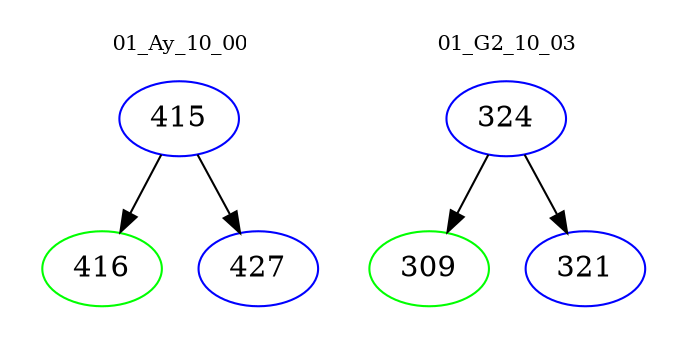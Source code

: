 digraph{
subgraph cluster_0 {
color = white
label = "01_Ay_10_00";
fontsize=10;
T0_415 [label="415", color="blue"]
T0_415 -> T0_416 [color="black"]
T0_416 [label="416", color="green"]
T0_415 -> T0_427 [color="black"]
T0_427 [label="427", color="blue"]
}
subgraph cluster_1 {
color = white
label = "01_G2_10_03";
fontsize=10;
T1_324 [label="324", color="blue"]
T1_324 -> T1_309 [color="black"]
T1_309 [label="309", color="green"]
T1_324 -> T1_321 [color="black"]
T1_321 [label="321", color="blue"]
}
}
